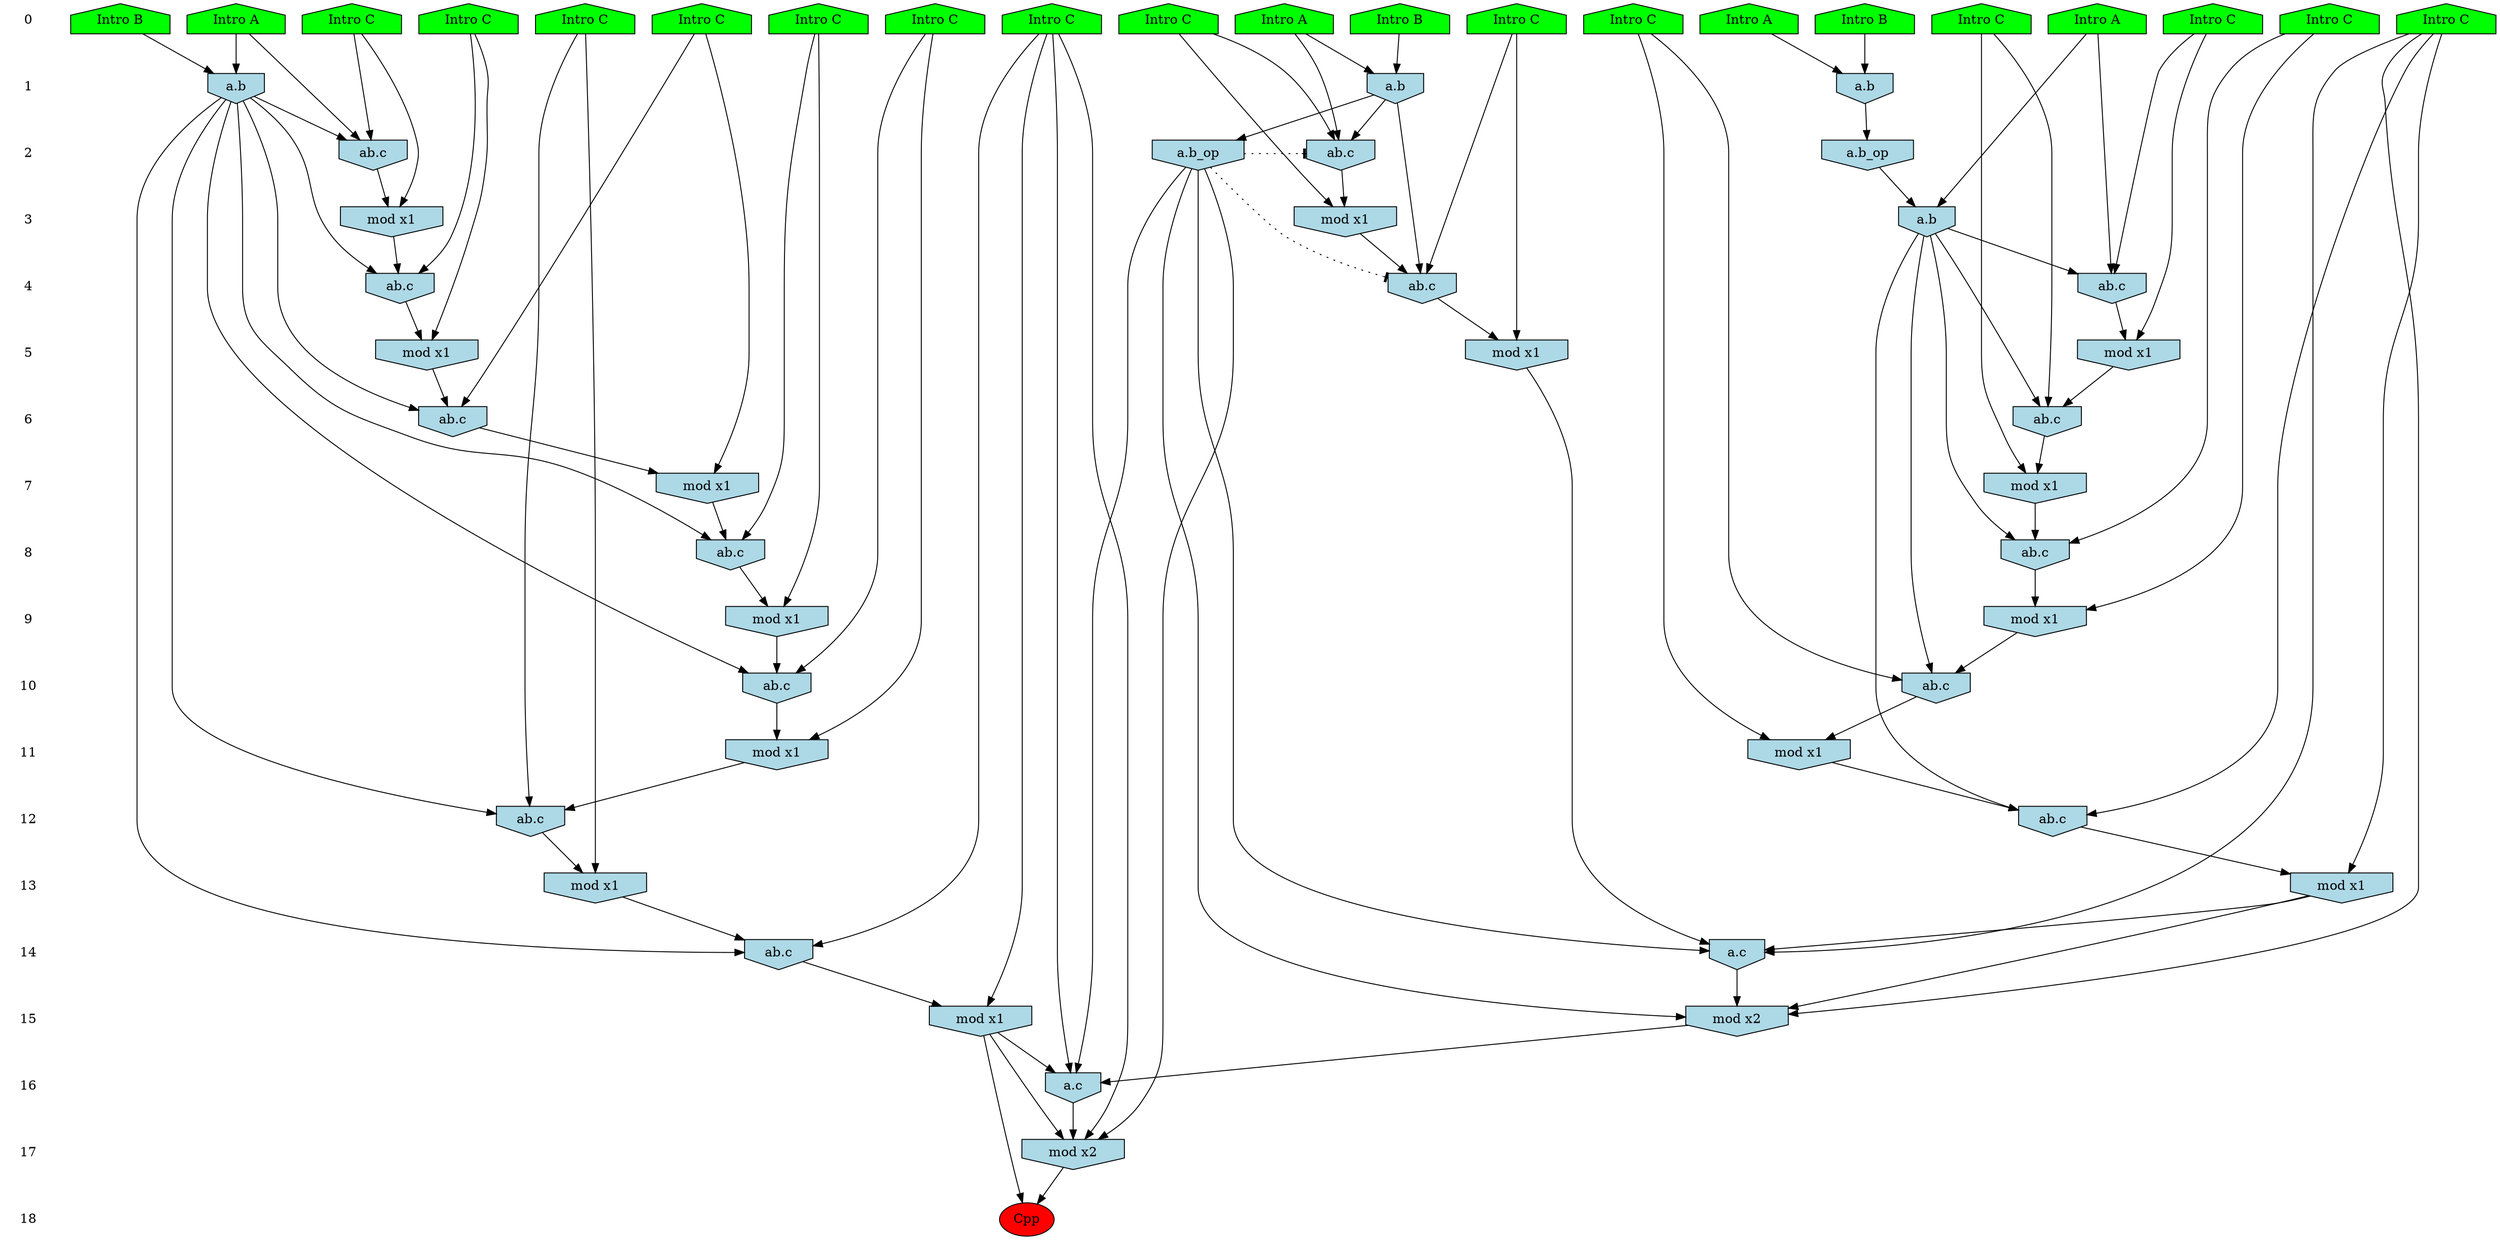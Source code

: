 /* Compression of 1 causal flows obtained in average at 1.959727E+01 t.u */
/* Compressed causal flows were: [3611] */
digraph G{
 ranksep=.5 ; 
{ rank = same ; "0" [shape=plaintext] ; node_1 [label ="Intro B", shape=house, style=filled, fillcolor=green] ;
node_2 [label ="Intro A", shape=house, style=filled, fillcolor=green] ;
node_3 [label ="Intro A", shape=house, style=filled, fillcolor=green] ;
node_4 [label ="Intro B", shape=house, style=filled, fillcolor=green] ;
node_5 [label ="Intro B", shape=house, style=filled, fillcolor=green] ;
node_6 [label ="Intro A", shape=house, style=filled, fillcolor=green] ;
node_7 [label ="Intro A", shape=house, style=filled, fillcolor=green] ;
node_8 [label ="Intro C", shape=house, style=filled, fillcolor=green] ;
node_9 [label ="Intro C", shape=house, style=filled, fillcolor=green] ;
node_10 [label ="Intro C", shape=house, style=filled, fillcolor=green] ;
node_11 [label ="Intro C", shape=house, style=filled, fillcolor=green] ;
node_12 [label ="Intro C", shape=house, style=filled, fillcolor=green] ;
node_13 [label ="Intro C", shape=house, style=filled, fillcolor=green] ;
node_14 [label ="Intro C", shape=house, style=filled, fillcolor=green] ;
node_15 [label ="Intro C", shape=house, style=filled, fillcolor=green] ;
node_16 [label ="Intro C", shape=house, style=filled, fillcolor=green] ;
node_17 [label ="Intro C", shape=house, style=filled, fillcolor=green] ;
node_18 [label ="Intro C", shape=house, style=filled, fillcolor=green] ;
node_19 [label ="Intro C", shape=house, style=filled, fillcolor=green] ;
node_20 [label ="Intro C", shape=house, style=filled, fillcolor=green] ;
node_21 [label ="Intro C", shape=house, style=filled, fillcolor=green] ;
}
{ rank = same ; "1" [shape=plaintext] ; node_22 [label="a.b", shape=invhouse, style=filled, fillcolor = lightblue] ;
node_28 [label="a.b", shape=invhouse, style=filled, fillcolor = lightblue] ;
node_31 [label="a.b", shape=invhouse, style=filled, fillcolor = lightblue] ;
}
{ rank = same ; "2" [shape=plaintext] ; node_23 [label="ab.c", shape=invhouse, style=filled, fillcolor = lightblue] ;
node_30 [label="a.b_op", shape=invhouse, style=filled, fillcolor = lightblue] ;
node_37 [label="ab.c", shape=invhouse, style=filled, fillcolor = lightblue] ;
node_45 [label="a.b_op", shape=invhouse, style=filled, fillcolor = lightblue] ;
}
{ rank = same ; "3" [shape=plaintext] ; node_24 [label="mod x1", shape=invhouse, style=filled, fillcolor = lightblue] ;
node_32 [label="a.b", shape=invhouse, style=filled, fillcolor = lightblue] ;
node_38 [label="mod x1", shape=invhouse, style=filled, fillcolor = lightblue] ;
}
{ rank = same ; "4" [shape=plaintext] ; node_25 [label="ab.c", shape=invhouse, style=filled, fillcolor = lightblue] ;
node_34 [label="ab.c", shape=invhouse, style=filled, fillcolor = lightblue] ;
node_44 [label="ab.c", shape=invhouse, style=filled, fillcolor = lightblue] ;
}
{ rank = same ; "5" [shape=plaintext] ; node_26 [label="mod x1", shape=invhouse, style=filled, fillcolor = lightblue] ;
node_36 [label="mod x1", shape=invhouse, style=filled, fillcolor = lightblue] ;
node_48 [label="mod x1", shape=invhouse, style=filled, fillcolor = lightblue] ;
}
{ rank = same ; "6" [shape=plaintext] ; node_27 [label="ab.c", shape=invhouse, style=filled, fillcolor = lightblue] ;
node_40 [label="ab.c", shape=invhouse, style=filled, fillcolor = lightblue] ;
}
{ rank = same ; "7" [shape=plaintext] ; node_29 [label="mod x1", shape=invhouse, style=filled, fillcolor = lightblue] ;
node_41 [label="mod x1", shape=invhouse, style=filled, fillcolor = lightblue] ;
}
{ rank = same ; "8" [shape=plaintext] ; node_33 [label="ab.c", shape=invhouse, style=filled, fillcolor = lightblue] ;
node_43 [label="ab.c", shape=invhouse, style=filled, fillcolor = lightblue] ;
}
{ rank = same ; "9" [shape=plaintext] ; node_35 [label="mod x1", shape=invhouse, style=filled, fillcolor = lightblue] ;
node_46 [label="mod x1", shape=invhouse, style=filled, fillcolor = lightblue] ;
}
{ rank = same ; "10" [shape=plaintext] ; node_39 [label="ab.c", shape=invhouse, style=filled, fillcolor = lightblue] ;
node_47 [label="ab.c", shape=invhouse, style=filled, fillcolor = lightblue] ;
}
{ rank = same ; "11" [shape=plaintext] ; node_42 [label="mod x1", shape=invhouse, style=filled, fillcolor = lightblue] ;
node_50 [label="mod x1", shape=invhouse, style=filled, fillcolor = lightblue] ;
}
{ rank = same ; "12" [shape=plaintext] ; node_49 [label="ab.c", shape=invhouse, style=filled, fillcolor = lightblue] ;
node_51 [label="ab.c", shape=invhouse, style=filled, fillcolor = lightblue] ;
}
{ rank = same ; "13" [shape=plaintext] ; node_52 [label="mod x1", shape=invhouse, style=filled, fillcolor = lightblue] ;
node_53 [label="mod x1", shape=invhouse, style=filled, fillcolor = lightblue] ;
}
{ rank = same ; "14" [shape=plaintext] ; node_54 [label="a.c", shape=invhouse, style=filled, fillcolor = lightblue] ;
node_56 [label="ab.c", shape=invhouse, style=filled, fillcolor = lightblue] ;
}
{ rank = same ; "15" [shape=plaintext] ; node_55 [label="mod x2", shape=invhouse, style=filled, fillcolor = lightblue] ;
node_57 [label="mod x1", shape=invhouse, style=filled, fillcolor = lightblue] ;
}
{ rank = same ; "16" [shape=plaintext] ; node_58 [label="a.c", shape=invhouse, style=filled, fillcolor = lightblue] ;
}
{ rank = same ; "17" [shape=plaintext] ; node_59 [label="mod x2", shape=invhouse, style=filled, fillcolor = lightblue] ;
}
{ rank = same ; "18" [shape=plaintext] ; node_60 [label ="Cpp", style=filled, fillcolor=red] ;
}
"0" -> "1" [style="invis"]; 
"1" -> "2" [style="invis"]; 
"2" -> "3" [style="invis"]; 
"3" -> "4" [style="invis"]; 
"4" -> "5" [style="invis"]; 
"5" -> "6" [style="invis"]; 
"6" -> "7" [style="invis"]; 
"7" -> "8" [style="invis"]; 
"8" -> "9" [style="invis"]; 
"9" -> "10" [style="invis"]; 
"10" -> "11" [style="invis"]; 
"11" -> "12" [style="invis"]; 
"12" -> "13" [style="invis"]; 
"13" -> "14" [style="invis"]; 
"14" -> "15" [style="invis"]; 
"15" -> "16" [style="invis"]; 
"16" -> "17" [style="invis"]; 
"17" -> "18" [style="invis"]; 
node_1 -> node_22
node_2 -> node_22
node_2 -> node_23
node_11 -> node_23
node_22 -> node_23
node_11 -> node_24
node_23 -> node_24
node_16 -> node_25
node_22 -> node_25
node_24 -> node_25
node_16 -> node_26
node_25 -> node_26
node_8 -> node_27
node_22 -> node_27
node_26 -> node_27
node_3 -> node_28
node_5 -> node_28
node_8 -> node_29
node_27 -> node_29
node_28 -> node_30
node_4 -> node_31
node_6 -> node_31
node_7 -> node_32
node_30 -> node_32
node_10 -> node_33
node_22 -> node_33
node_29 -> node_33
node_7 -> node_34
node_15 -> node_34
node_32 -> node_34
node_10 -> node_35
node_33 -> node_35
node_15 -> node_36
node_34 -> node_36
node_6 -> node_37
node_9 -> node_37
node_31 -> node_37
node_9 -> node_38
node_37 -> node_38
node_17 -> node_39
node_22 -> node_39
node_35 -> node_39
node_20 -> node_40
node_32 -> node_40
node_36 -> node_40
node_20 -> node_41
node_40 -> node_41
node_17 -> node_42
node_39 -> node_42
node_21 -> node_43
node_32 -> node_43
node_41 -> node_43
node_12 -> node_44
node_31 -> node_44
node_38 -> node_44
node_31 -> node_45
node_21 -> node_46
node_43 -> node_46
node_14 -> node_47
node_32 -> node_47
node_46 -> node_47
node_12 -> node_48
node_44 -> node_48
node_13 -> node_49
node_22 -> node_49
node_42 -> node_49
node_14 -> node_50
node_47 -> node_50
node_19 -> node_51
node_32 -> node_51
node_50 -> node_51
node_13 -> node_52
node_49 -> node_52
node_19 -> node_53
node_51 -> node_53
node_19 -> node_54
node_45 -> node_54
node_48 -> node_54
node_53 -> node_54
node_19 -> node_55
node_45 -> node_55
node_53 -> node_55
node_54 -> node_55
node_18 -> node_56
node_22 -> node_56
node_52 -> node_56
node_18 -> node_57
node_56 -> node_57
node_18 -> node_58
node_45 -> node_58
node_55 -> node_58
node_57 -> node_58
node_18 -> node_59
node_45 -> node_59
node_57 -> node_59
node_58 -> node_59
node_57 -> node_60
node_59 -> node_60
node_45 -> node_44 [style=dotted, arrowhead = tee] 
node_45 -> node_37 [style=dotted, arrowhead = tee] 
}
/*
 Dot generation time: 0.001004
*/